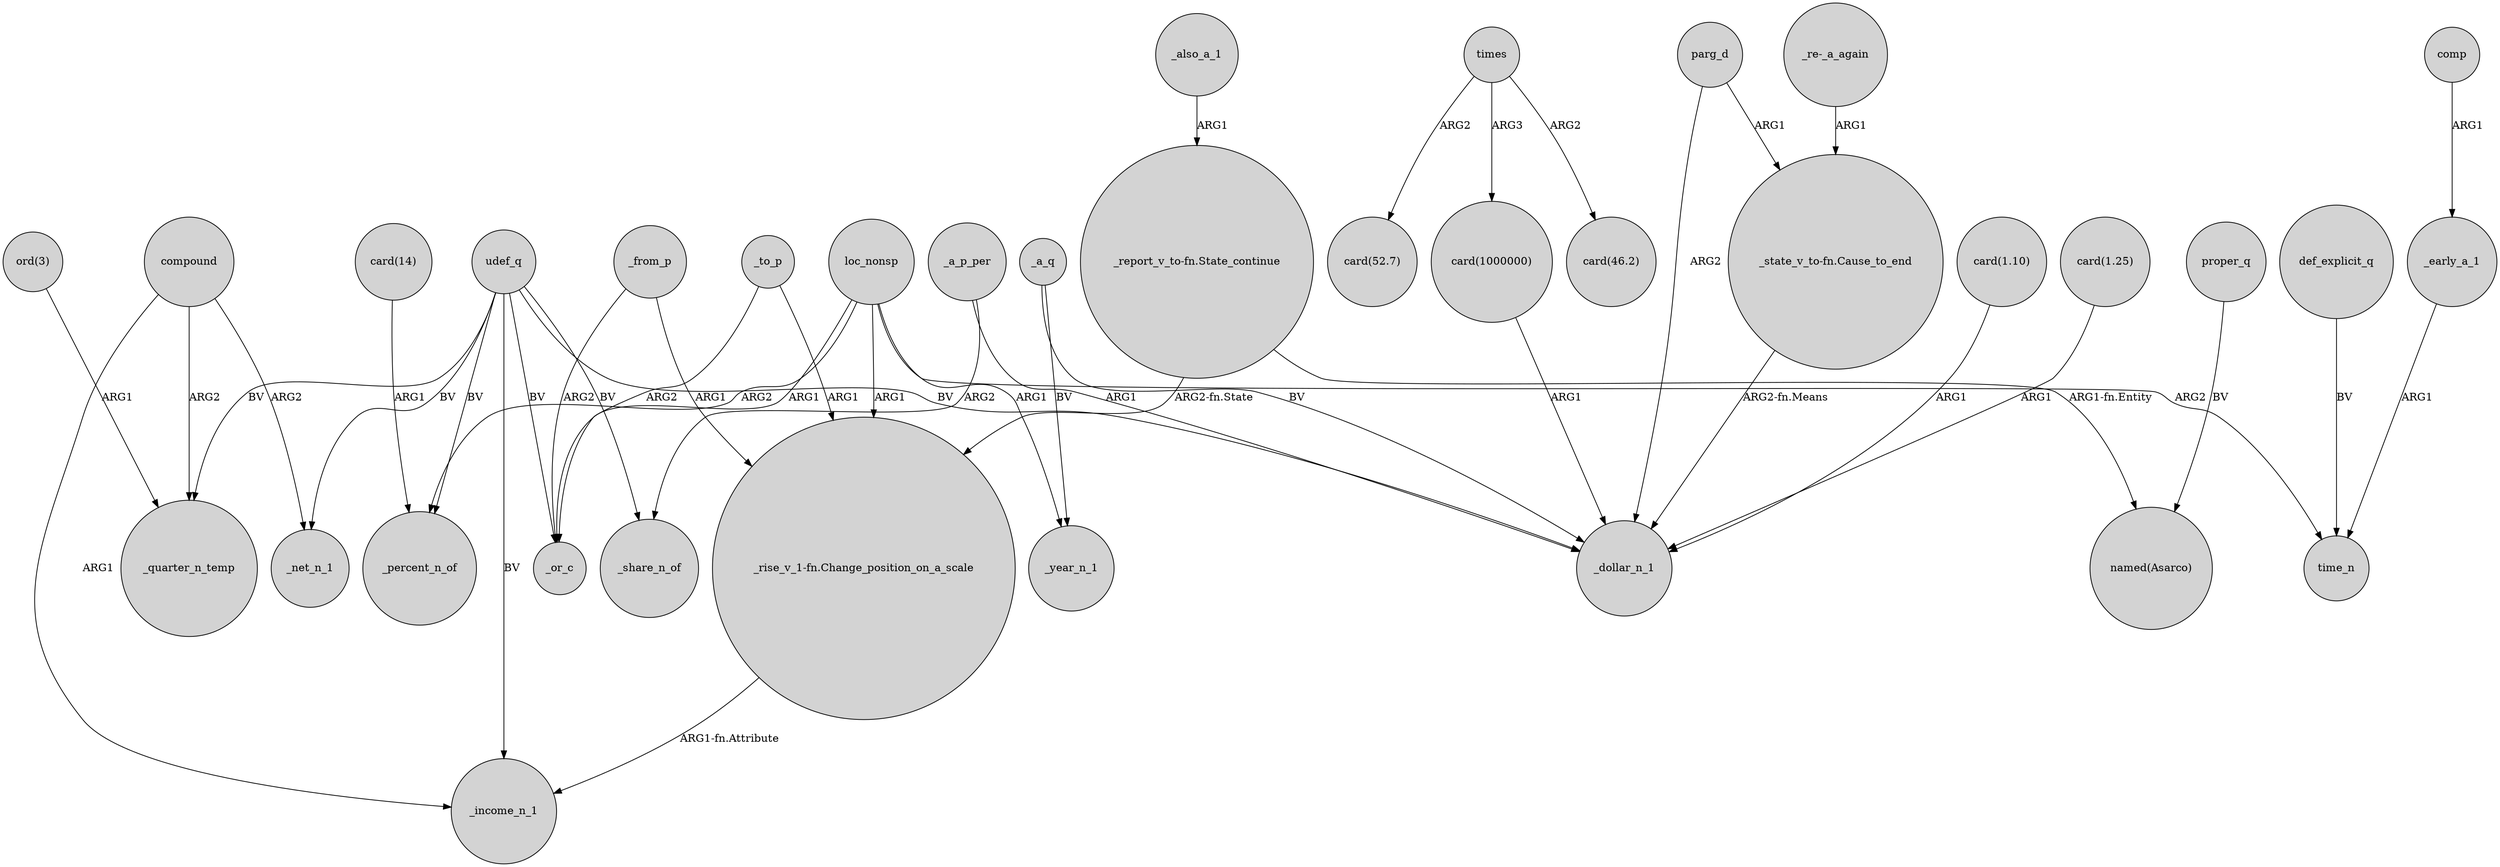 digraph {
	node [shape=circle style=filled]
	_early_a_1 -> time_n [label=ARG1]
	parg_d -> _dollar_n_1 [label=ARG2]
	_to_p -> _or_c [label=ARG2]
	_also_a_1 -> "_report_v_to-fn.State_continue" [label=ARG1]
	_a_q -> _dollar_n_1 [label=BV]
	"ord(3)" -> _quarter_n_temp [label=ARG1]
	compound -> _net_n_1 [label=ARG2]
	"_rise_v_1-fn.Change_position_on_a_scale" -> _income_n_1 [label="ARG1-fn.Attribute"]
	udef_q -> _income_n_1 [label=BV]
	loc_nonsp -> _year_n_1 [label=ARG1]
	_to_p -> "_rise_v_1-fn.Change_position_on_a_scale" [label=ARG1]
	"_report_v_to-fn.State_continue" -> "_rise_v_1-fn.Change_position_on_a_scale" [label="ARG2-fn.State"]
	loc_nonsp -> "_rise_v_1-fn.Change_position_on_a_scale" [label=ARG1]
	times -> "card(1000000)" [label=ARG3]
	comp -> _early_a_1 [label=ARG1]
	"_report_v_to-fn.State_continue" -> "named(Asarco)" [label="ARG1-fn.Entity"]
	_a_q -> _year_n_1 [label=BV]
	times -> "card(52.7)" [label=ARG2]
	udef_q -> _or_c [label=BV]
	compound -> _income_n_1 [label=ARG1]
	compound -> _quarter_n_temp [label=ARG2]
	_a_p_per -> _share_n_of [label=ARG2]
	"card(14)" -> _percent_n_of [label=ARG1]
	udef_q -> _percent_n_of [label=BV]
	udef_q -> _share_n_of [label=BV]
	udef_q -> _net_n_1 [label=BV]
	"_re-_a_again" -> "_state_v_to-fn.Cause_to_end" [label=ARG1]
	"card(1.10)" -> _dollar_n_1 [label=ARG1]
	udef_q -> _dollar_n_1 [label=BV]
	"card(1000000)" -> _dollar_n_1 [label=ARG1]
	_from_p -> _or_c [label=ARG2]
	loc_nonsp -> _or_c [label=ARG1]
	_a_p_per -> _dollar_n_1 [label=ARG1]
	udef_q -> _quarter_n_temp [label=BV]
	proper_q -> "named(Asarco)" [label=BV]
	def_explicit_q -> time_n [label=BV]
	loc_nonsp -> time_n [label=ARG2]
	times -> "card(46.2)" [label=ARG2]
	"card(1.25)" -> _dollar_n_1 [label=ARG1]
	_from_p -> "_rise_v_1-fn.Change_position_on_a_scale" [label=ARG1]
	parg_d -> "_state_v_to-fn.Cause_to_end" [label=ARG1]
	"_state_v_to-fn.Cause_to_end" -> _dollar_n_1 [label="ARG2-fn.Means"]
	loc_nonsp -> _percent_n_of [label=ARG2]
}

